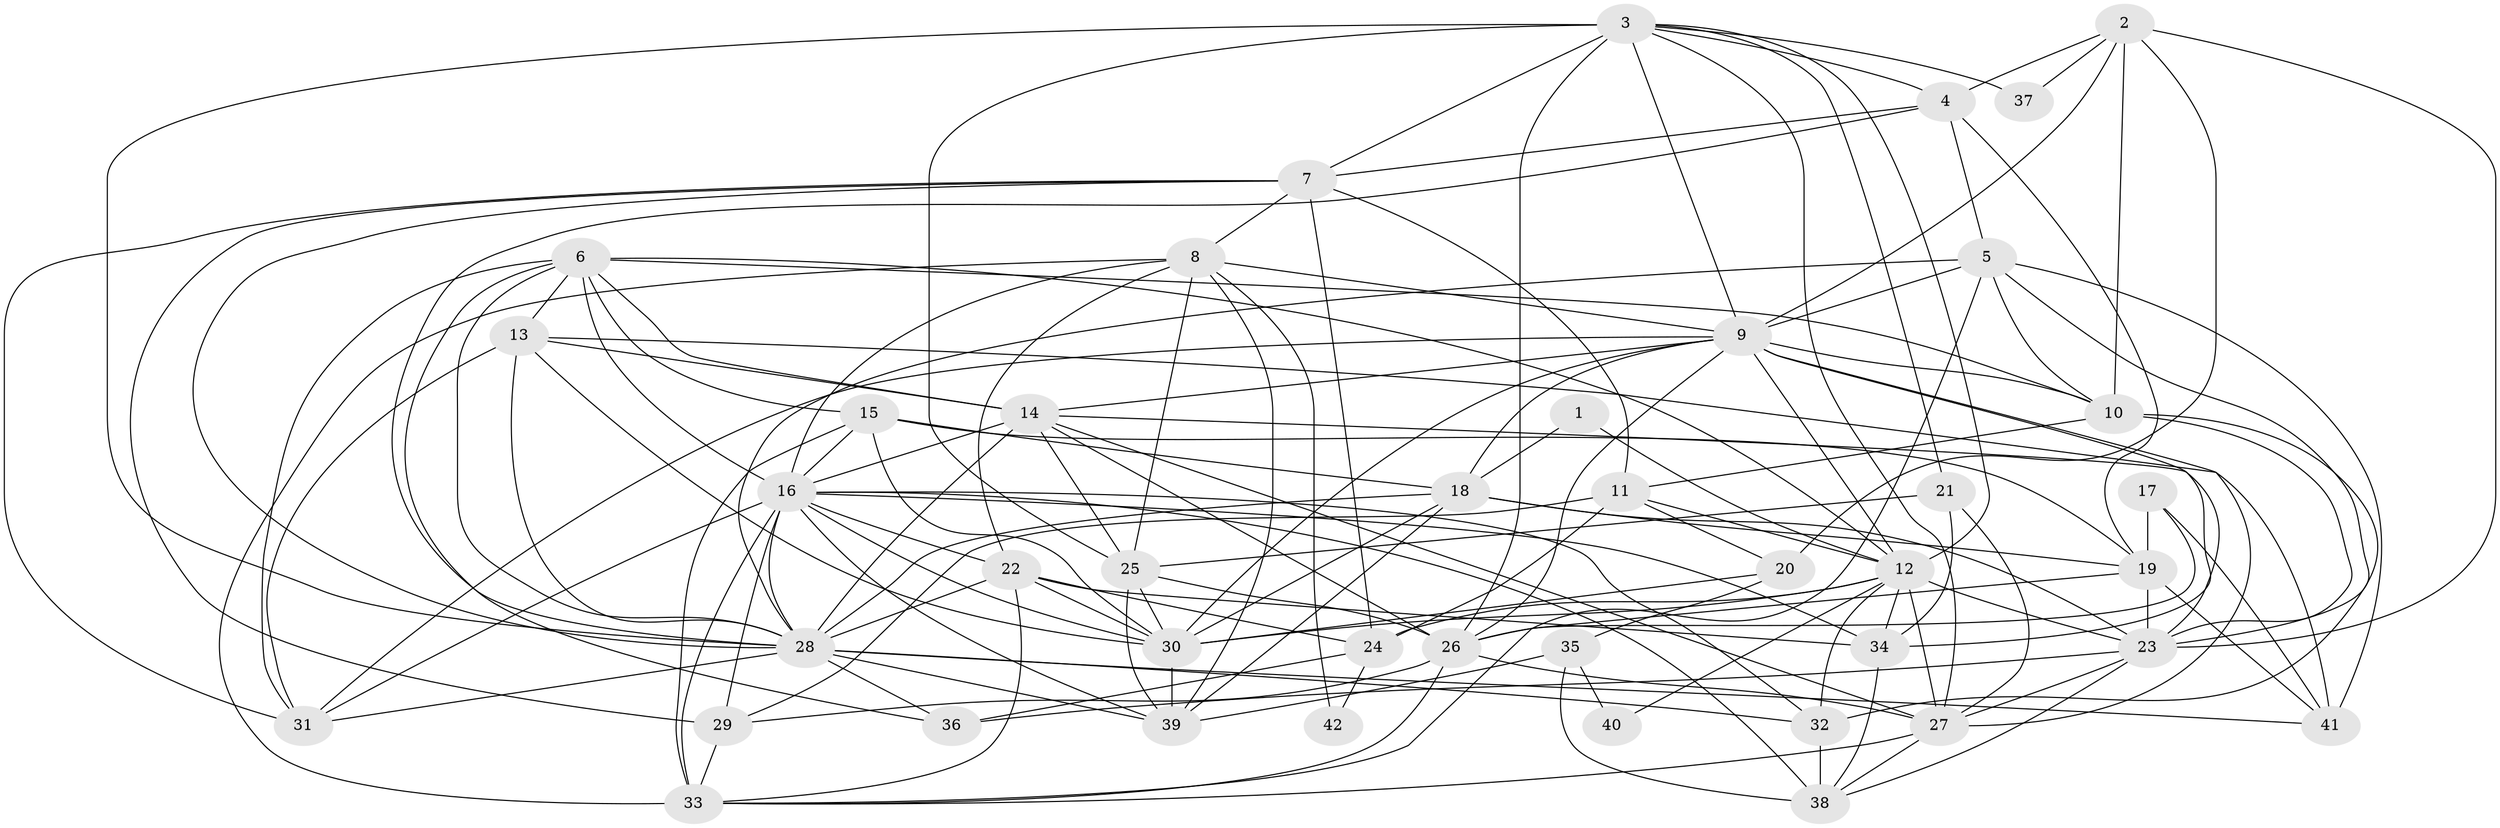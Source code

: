 // original degree distribution, {3: 0.23703703703703705, 6: 0.08148148148148149, 5: 0.23703703703703705, 4: 0.25925925925925924, 2: 0.14814814814814814, 8: 0.022222222222222223, 7: 0.014814814814814815}
// Generated by graph-tools (version 1.1) at 2025/51/03/04/25 22:51:03]
// undirected, 42 vertices, 145 edges
graph export_dot {
  node [color=gray90,style=filled];
  1;
  2;
  3;
  4;
  5;
  6;
  7;
  8;
  9;
  10;
  11;
  12;
  13;
  14;
  15;
  16;
  17;
  18;
  19;
  20;
  21;
  22;
  23;
  24;
  25;
  26;
  27;
  28;
  29;
  30;
  31;
  32;
  33;
  34;
  35;
  36;
  37;
  38;
  39;
  40;
  41;
  42;
  1 -- 12 [weight=1.0];
  1 -- 18 [weight=1.0];
  2 -- 4 [weight=1.0];
  2 -- 9 [weight=1.0];
  2 -- 10 [weight=1.0];
  2 -- 20 [weight=1.0];
  2 -- 23 [weight=2.0];
  2 -- 37 [weight=1.0];
  3 -- 4 [weight=1.0];
  3 -- 7 [weight=1.0];
  3 -- 9 [weight=1.0];
  3 -- 12 [weight=1.0];
  3 -- 21 [weight=1.0];
  3 -- 25 [weight=2.0];
  3 -- 26 [weight=2.0];
  3 -- 27 [weight=1.0];
  3 -- 28 [weight=1.0];
  3 -- 37 [weight=1.0];
  4 -- 5 [weight=1.0];
  4 -- 7 [weight=1.0];
  4 -- 19 [weight=1.0];
  4 -- 28 [weight=1.0];
  5 -- 9 [weight=1.0];
  5 -- 10 [weight=1.0];
  5 -- 23 [weight=1.0];
  5 -- 28 [weight=2.0];
  5 -- 33 [weight=1.0];
  5 -- 41 [weight=1.0];
  6 -- 10 [weight=1.0];
  6 -- 12 [weight=1.0];
  6 -- 13 [weight=1.0];
  6 -- 14 [weight=1.0];
  6 -- 15 [weight=1.0];
  6 -- 16 [weight=2.0];
  6 -- 28 [weight=1.0];
  6 -- 31 [weight=1.0];
  6 -- 36 [weight=1.0];
  7 -- 8 [weight=1.0];
  7 -- 11 [weight=1.0];
  7 -- 24 [weight=1.0];
  7 -- 28 [weight=1.0];
  7 -- 29 [weight=1.0];
  7 -- 31 [weight=1.0];
  8 -- 9 [weight=2.0];
  8 -- 16 [weight=1.0];
  8 -- 22 [weight=1.0];
  8 -- 25 [weight=1.0];
  8 -- 33 [weight=2.0];
  8 -- 39 [weight=1.0];
  8 -- 42 [weight=1.0];
  9 -- 10 [weight=2.0];
  9 -- 12 [weight=2.0];
  9 -- 14 [weight=2.0];
  9 -- 18 [weight=1.0];
  9 -- 26 [weight=1.0];
  9 -- 27 [weight=1.0];
  9 -- 30 [weight=2.0];
  9 -- 31 [weight=1.0];
  9 -- 34 [weight=1.0];
  10 -- 11 [weight=1.0];
  10 -- 23 [weight=2.0];
  10 -- 32 [weight=1.0];
  11 -- 12 [weight=1.0];
  11 -- 20 [weight=2.0];
  11 -- 24 [weight=1.0];
  11 -- 29 [weight=1.0];
  12 -- 23 [weight=1.0];
  12 -- 24 [weight=1.0];
  12 -- 27 [weight=1.0];
  12 -- 30 [weight=1.0];
  12 -- 32 [weight=3.0];
  12 -- 34 [weight=1.0];
  12 -- 40 [weight=1.0];
  13 -- 14 [weight=1.0];
  13 -- 28 [weight=3.0];
  13 -- 30 [weight=1.0];
  13 -- 31 [weight=1.0];
  13 -- 41 [weight=1.0];
  14 -- 16 [weight=1.0];
  14 -- 23 [weight=1.0];
  14 -- 25 [weight=1.0];
  14 -- 26 [weight=1.0];
  14 -- 27 [weight=1.0];
  14 -- 28 [weight=4.0];
  15 -- 16 [weight=1.0];
  15 -- 18 [weight=1.0];
  15 -- 19 [weight=2.0];
  15 -- 30 [weight=1.0];
  15 -- 33 [weight=2.0];
  16 -- 22 [weight=1.0];
  16 -- 28 [weight=1.0];
  16 -- 29 [weight=1.0];
  16 -- 30 [weight=1.0];
  16 -- 31 [weight=1.0];
  16 -- 32 [weight=1.0];
  16 -- 33 [weight=1.0];
  16 -- 34 [weight=2.0];
  16 -- 38 [weight=2.0];
  16 -- 39 [weight=1.0];
  17 -- 19 [weight=1.0];
  17 -- 26 [weight=1.0];
  17 -- 41 [weight=2.0];
  18 -- 19 [weight=1.0];
  18 -- 23 [weight=1.0];
  18 -- 28 [weight=1.0];
  18 -- 30 [weight=1.0];
  18 -- 39 [weight=1.0];
  19 -- 23 [weight=1.0];
  19 -- 26 [weight=2.0];
  19 -- 41 [weight=1.0];
  20 -- 30 [weight=1.0];
  20 -- 35 [weight=1.0];
  21 -- 25 [weight=1.0];
  21 -- 27 [weight=1.0];
  21 -- 34 [weight=2.0];
  22 -- 24 [weight=2.0];
  22 -- 28 [weight=1.0];
  22 -- 30 [weight=1.0];
  22 -- 33 [weight=1.0];
  22 -- 34 [weight=2.0];
  23 -- 27 [weight=1.0];
  23 -- 36 [weight=1.0];
  23 -- 38 [weight=1.0];
  24 -- 36 [weight=2.0];
  24 -- 42 [weight=1.0];
  25 -- 26 [weight=1.0];
  25 -- 30 [weight=1.0];
  25 -- 39 [weight=1.0];
  26 -- 27 [weight=1.0];
  26 -- 29 [weight=1.0];
  26 -- 33 [weight=1.0];
  27 -- 33 [weight=1.0];
  27 -- 38 [weight=1.0];
  28 -- 31 [weight=3.0];
  28 -- 32 [weight=1.0];
  28 -- 36 [weight=1.0];
  28 -- 39 [weight=1.0];
  28 -- 41 [weight=1.0];
  29 -- 33 [weight=1.0];
  30 -- 39 [weight=1.0];
  32 -- 38 [weight=1.0];
  34 -- 38 [weight=1.0];
  35 -- 38 [weight=1.0];
  35 -- 39 [weight=1.0];
  35 -- 40 [weight=1.0];
}
